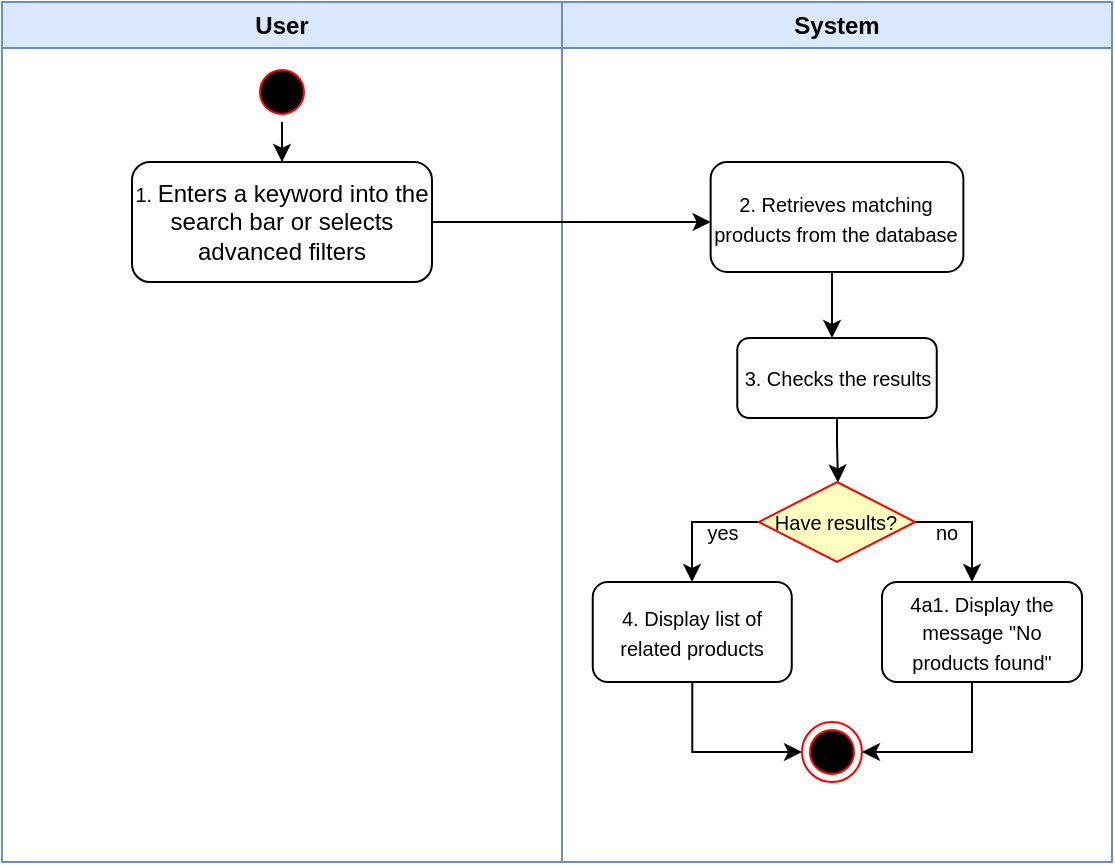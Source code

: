 <mxfile version="21.6.1" type="device">
  <diagram name="Page-1" id="e7e014a7-5840-1c2e-5031-d8a46d1fe8dd">
    <mxGraphModel dx="1036" dy="606" grid="1" gridSize="10" guides="1" tooltips="1" connect="1" arrows="1" fold="1" page="1" pageScale="1" pageWidth="1169" pageHeight="826" background="none" math="0" shadow="0">
      <root>
        <mxCell id="0" />
        <mxCell id="1" parent="0" />
        <mxCell id="Gs0ZBiKjtMknKWzkRTu3-21" value="User" style="swimlane;whiteSpace=wrap;labelBackgroundColor=none;fillColor=#dae8fc;strokeColor=#6c8ebf;" parent="1" vertex="1">
          <mxGeometry x="155" y="80" width="280" height="430" as="geometry" />
        </mxCell>
        <mxCell id="Gs0ZBiKjtMknKWzkRTu3-22" value="" style="edgeStyle=orthogonalEdgeStyle;rounded=0;orthogonalLoop=1;jettySize=auto;html=1;" parent="Gs0ZBiKjtMknKWzkRTu3-21" source="Gs0ZBiKjtMknKWzkRTu3-23" target="Gs0ZBiKjtMknKWzkRTu3-24" edge="1">
          <mxGeometry relative="1" as="geometry">
            <mxPoint x="139.983" y="82" as="targetPoint" />
            <Array as="points" />
          </mxGeometry>
        </mxCell>
        <mxCell id="Gs0ZBiKjtMknKWzkRTu3-23" value="" style="ellipse;shape=startState;fillColor=#000000;strokeColor=#ff0000;" parent="Gs0ZBiKjtMknKWzkRTu3-21" vertex="1">
          <mxGeometry x="125" y="30" width="30" height="30" as="geometry" />
        </mxCell>
        <mxCell id="Gs0ZBiKjtMknKWzkRTu3-24" value="&lt;span style=&quot;font-size: 10px;&quot;&gt;1.&amp;nbsp;&lt;/span&gt;Enters a keyword into the search bar or selects advanced filters" style="rounded=1;whiteSpace=wrap;html=1;verticalAlign=middle;" parent="Gs0ZBiKjtMknKWzkRTu3-21" vertex="1">
          <mxGeometry x="65" y="80" width="150" height="60" as="geometry" />
        </mxCell>
        <mxCell id="Gs0ZBiKjtMknKWzkRTu3-26" value="System" style="swimlane;whiteSpace=wrap;fillColor=#dae8fc;strokeColor=#6c8ebf;" parent="1" vertex="1">
          <mxGeometry x="435" y="80" width="275" height="430" as="geometry" />
        </mxCell>
        <mxCell id="Gs0ZBiKjtMknKWzkRTu3-27" value="&lt;font style=&quot;font-size: 10px;&quot;&gt;&lt;font style=&quot;font-size: 10px;&quot;&gt;2. Retrieves matching products from the database&lt;/font&gt;&lt;/font&gt;" style="rounded=1;whiteSpace=wrap;html=1;verticalAlign=middle;" parent="Gs0ZBiKjtMknKWzkRTu3-26" vertex="1">
          <mxGeometry x="74.32" y="80" width="126.37" height="55" as="geometry" />
        </mxCell>
        <mxCell id="PZjOYhNzaM_pIprQR0nu-8" value="" style="edgeStyle=orthogonalEdgeStyle;rounded=0;orthogonalLoop=1;jettySize=auto;html=1;" parent="Gs0ZBiKjtMknKWzkRTu3-26" source="Gs0ZBiKjtMknKWzkRTu3-29" target="Gs0ZBiKjtMknKWzkRTu3-33" edge="1">
          <mxGeometry relative="1" as="geometry">
            <Array as="points">
              <mxPoint x="138" y="220" />
              <mxPoint x="138" y="220" />
            </Array>
          </mxGeometry>
        </mxCell>
        <mxCell id="Gs0ZBiKjtMknKWzkRTu3-29" value="&lt;font style=&quot;font-size: 10px;&quot;&gt;3. Checks the results&lt;/font&gt;" style="rounded=1;whiteSpace=wrap;html=1;verticalAlign=middle;" parent="Gs0ZBiKjtMknKWzkRTu3-26" vertex="1">
          <mxGeometry x="87.63" y="168" width="99.75" height="40" as="geometry" />
        </mxCell>
        <mxCell id="Gs0ZBiKjtMknKWzkRTu3-30" style="edgeStyle=orthogonalEdgeStyle;rounded=0;orthogonalLoop=1;jettySize=auto;html=1;" parent="Gs0ZBiKjtMknKWzkRTu3-26" source="Gs0ZBiKjtMknKWzkRTu3-27" target="Gs0ZBiKjtMknKWzkRTu3-29" edge="1">
          <mxGeometry relative="1" as="geometry">
            <Array as="points">
              <mxPoint x="135" y="150" />
              <mxPoint x="135" y="150" />
            </Array>
          </mxGeometry>
        </mxCell>
        <mxCell id="PZjOYhNzaM_pIprQR0nu-9" style="edgeStyle=orthogonalEdgeStyle;rounded=0;orthogonalLoop=1;jettySize=auto;html=1;" parent="Gs0ZBiKjtMknKWzkRTu3-26" source="Gs0ZBiKjtMknKWzkRTu3-33" target="Gs0ZBiKjtMknKWzkRTu3-34" edge="1">
          <mxGeometry relative="1" as="geometry">
            <Array as="points">
              <mxPoint x="65" y="260" />
            </Array>
          </mxGeometry>
        </mxCell>
        <mxCell id="PZjOYhNzaM_pIprQR0nu-11" style="edgeStyle=orthogonalEdgeStyle;rounded=0;orthogonalLoop=1;jettySize=auto;html=1;" parent="Gs0ZBiKjtMknKWzkRTu3-26" source="Gs0ZBiKjtMknKWzkRTu3-33" target="Gs0ZBiKjtMknKWzkRTu3-35" edge="1">
          <mxGeometry relative="1" as="geometry">
            <Array as="points">
              <mxPoint x="205" y="260" />
            </Array>
          </mxGeometry>
        </mxCell>
        <mxCell id="Gs0ZBiKjtMknKWzkRTu3-33" value="Have results?" style="rhombus;fillColor=#ffffc0;strokeColor=#ff0000;whiteSpace=wrap;fontSize=10;" parent="Gs0ZBiKjtMknKWzkRTu3-26" vertex="1">
          <mxGeometry x="98.44" y="240" width="78.13" height="40" as="geometry" />
        </mxCell>
        <mxCell id="PZjOYhNzaM_pIprQR0nu-13" style="edgeStyle=orthogonalEdgeStyle;rounded=0;orthogonalLoop=1;jettySize=auto;html=1;" parent="Gs0ZBiKjtMknKWzkRTu3-26" source="Gs0ZBiKjtMknKWzkRTu3-34" target="Gs0ZBiKjtMknKWzkRTu3-36" edge="1">
          <mxGeometry relative="1" as="geometry">
            <Array as="points">
              <mxPoint x="65" y="375" />
            </Array>
          </mxGeometry>
        </mxCell>
        <mxCell id="Gs0ZBiKjtMknKWzkRTu3-34" value="&lt;font style=&quot;font-size: 10px;&quot;&gt;&lt;font style=&quot;font-size: 10px;&quot;&gt;4.&amp;nbsp;&lt;/font&gt;Display list of related products&lt;/font&gt;" style="rounded=1;whiteSpace=wrap;html=1;verticalAlign=middle;" parent="Gs0ZBiKjtMknKWzkRTu3-26" vertex="1">
          <mxGeometry x="15.38" y="290" width="99.5" height="50" as="geometry" />
        </mxCell>
        <mxCell id="PZjOYhNzaM_pIprQR0nu-12" style="edgeStyle=orthogonalEdgeStyle;rounded=0;orthogonalLoop=1;jettySize=auto;html=1;" parent="Gs0ZBiKjtMknKWzkRTu3-26" source="Gs0ZBiKjtMknKWzkRTu3-35" target="Gs0ZBiKjtMknKWzkRTu3-36" edge="1">
          <mxGeometry relative="1" as="geometry">
            <Array as="points">
              <mxPoint x="205" y="375" />
            </Array>
          </mxGeometry>
        </mxCell>
        <mxCell id="Gs0ZBiKjtMknKWzkRTu3-35" value="&lt;font style=&quot;font-size: 10px;&quot;&gt;4a1. Display the message &quot;No products found&quot;&lt;/font&gt;" style="rounded=1;whiteSpace=wrap;html=1;verticalAlign=middle;" parent="Gs0ZBiKjtMknKWzkRTu3-26" vertex="1">
          <mxGeometry x="160" y="290" width="100" height="50" as="geometry" />
        </mxCell>
        <mxCell id="Gs0ZBiKjtMknKWzkRTu3-36" value="" style="ellipse;html=1;shape=endState;fillColor=#000000;strokeColor=#ff0000;fontSize=10;" parent="Gs0ZBiKjtMknKWzkRTu3-26" vertex="1">
          <mxGeometry x="120" y="360" width="30" height="30" as="geometry" />
        </mxCell>
        <mxCell id="Gs0ZBiKjtMknKWzkRTu3-39" value="&lt;font size=&quot;1&quot;&gt;yes&lt;/font&gt;" style="text;html=1;align=center;verticalAlign=middle;resizable=0;points=[];autosize=1;strokeColor=none;fillColor=none;" parent="Gs0ZBiKjtMknKWzkRTu3-26" vertex="1">
          <mxGeometry x="60" y="250" width="40" height="30" as="geometry" />
        </mxCell>
        <mxCell id="Gs0ZBiKjtMknKWzkRTu3-40" value="&lt;font size=&quot;1&quot;&gt;no&lt;/font&gt;" style="text;html=1;align=center;verticalAlign=middle;resizable=0;points=[];autosize=1;strokeColor=none;fillColor=none;" parent="Gs0ZBiKjtMknKWzkRTu3-26" vertex="1">
          <mxGeometry x="176.57" y="250" width="30" height="30" as="geometry" />
        </mxCell>
        <mxCell id="Gs0ZBiKjtMknKWzkRTu3-41" style="edgeStyle=orthogonalEdgeStyle;rounded=0;orthogonalLoop=1;jettySize=auto;html=1;" parent="1" source="Gs0ZBiKjtMknKWzkRTu3-24" target="Gs0ZBiKjtMknKWzkRTu3-27" edge="1">
          <mxGeometry relative="1" as="geometry">
            <mxPoint x="359.5" y="187" as="sourcePoint" />
            <mxPoint x="511" y="211" as="targetPoint" />
            <Array as="points">
              <mxPoint x="420" y="190" />
              <mxPoint x="420" y="190" />
            </Array>
          </mxGeometry>
        </mxCell>
      </root>
    </mxGraphModel>
  </diagram>
</mxfile>
